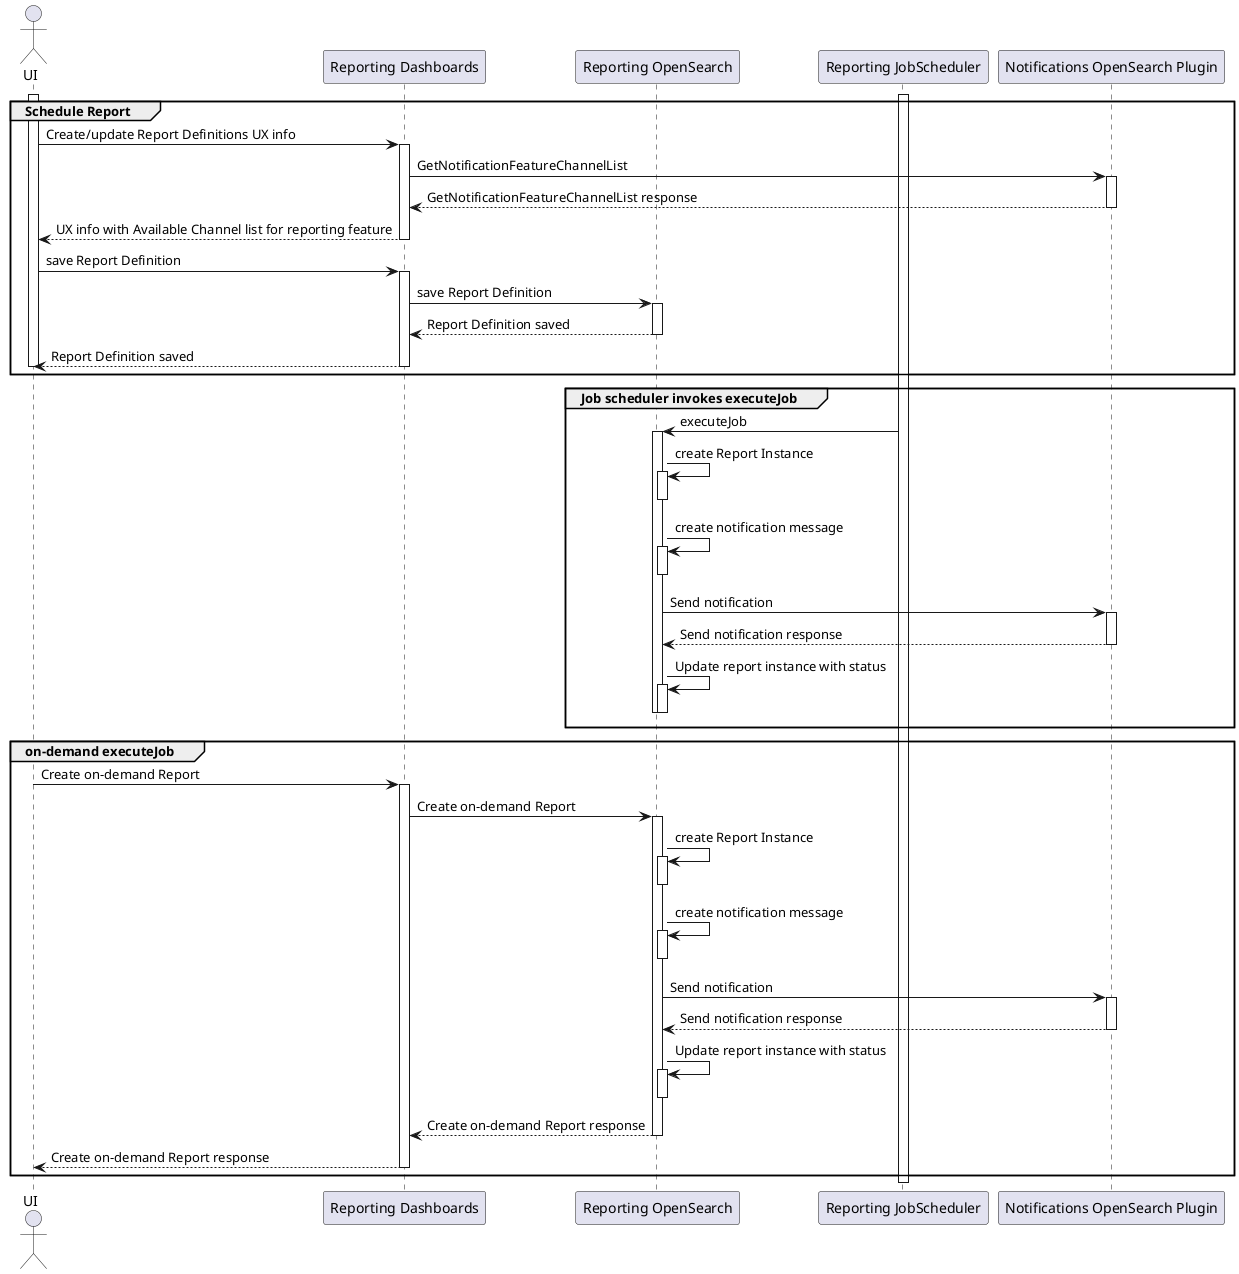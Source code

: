 @startuml

actor "UI" as ui
participant "Reporting Dashboards" as rd
participant "Reporting OpenSearch" as ros
participant "Reporting JobScheduler" as rjs
participant "Notifications OpenSearch Plugin" as nos

activate rjs

group Schedule Report
activate ui
ui -> rd : Create/update Report Definitions UX info
activate rd
rd -> nos : GetNotificationFeatureChannelList
activate nos
nos --> rd : GetNotificationFeatureChannelList response
deactivate nos
rd --> ui : UX info with Available Channel list for reporting feature
deactivate rd
ui -> rd : save Report Definition
activate rd
rd -> ros : save Report Definition
activate ros
ros --> rd : Report Definition saved
deactivate ros
rd --> ui : Report Definition saved
deactivate rd
deactivate ui
end

group Job scheduler invokes executeJob
rjs -> ros : executeJob
activate ros
ros -> ros : create Report Instance
activate ros
deactivate ros
ros -> ros : create notification message
activate ros
deactivate ros
ros -> nos : Send notification
activate nos
nos --> ros : Send notification response
deactivate nos
ros -> ros : Update report instance with status
activate ros
deactivate ros
deactivate ros
end

group on-demand executeJob
activate ui
ui -> rd : Create on-demand Report
activate rd
rd -> ros : Create on-demand Report
activate ros
ros -> ros : create Report Instance
activate ros
deactivate ros
ros -> ros : create notification message
activate ros
deactivate ros
ros -> nos : Send notification
activate nos
nos --> ros : Send notification response
deactivate nos
ros -> ros : Update report instance with status
activate ros
deactivate ros
ros --> rd : Create on-demand Report response
deactivate ros
rd --> ui : Create on-demand Report response
deactivate
deactivate ui
end

deactivate rjs

@enduml